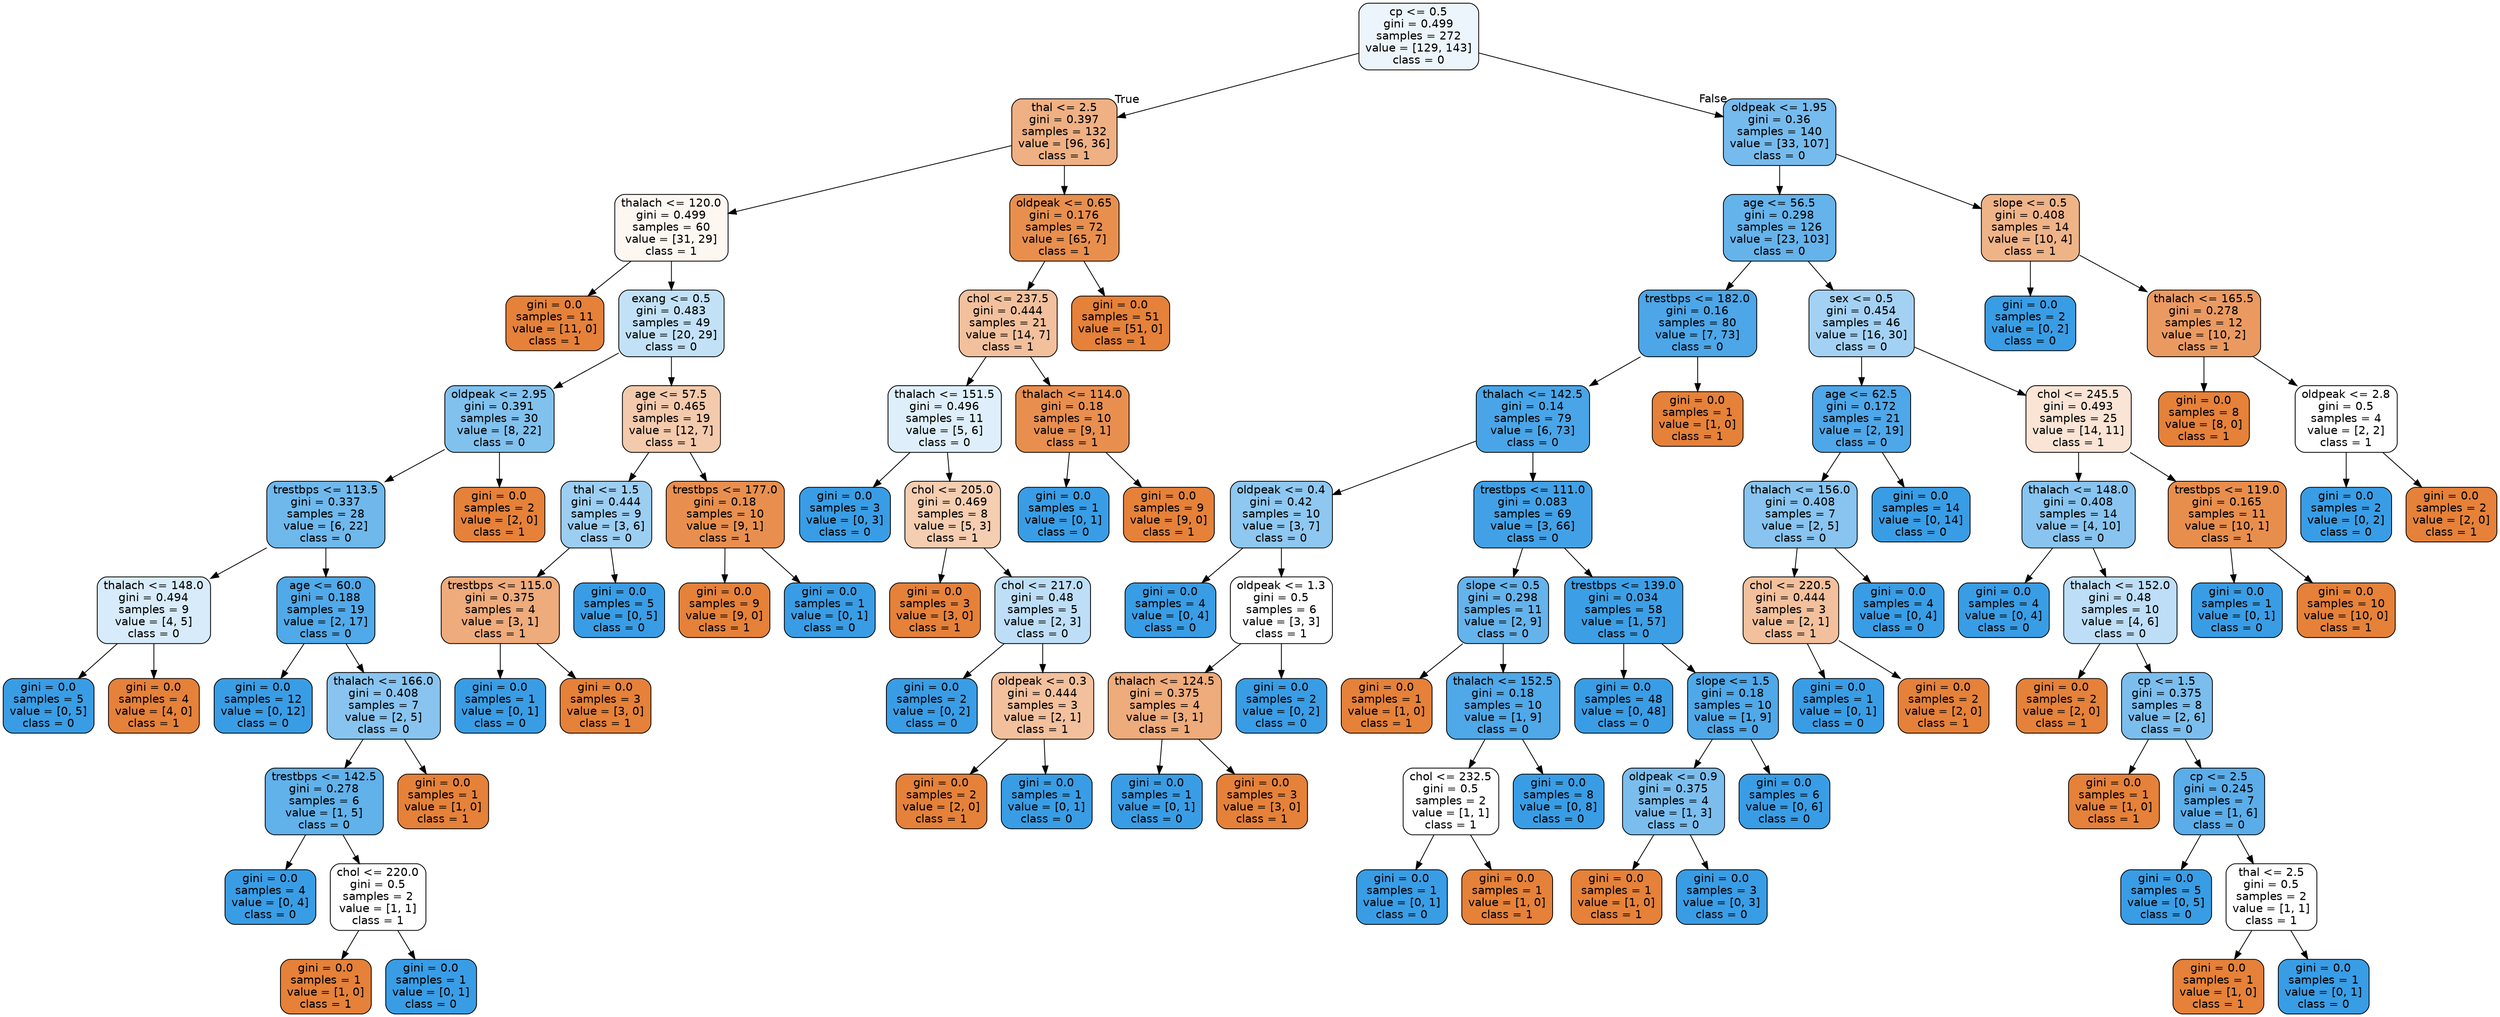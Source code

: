 digraph Tree {
node [shape=box, style="filled, rounded", color="black", fontname="helvetica"] ;
edge [fontname="helvetica"] ;
0 [label="cp <= 0.5\ngini = 0.499\nsamples = 272\nvalue = [129, 143]\nclass = 0", fillcolor="#ecf5fc"] ;
1 [label="thal <= 2.5\ngini = 0.397\nsamples = 132\nvalue = [96, 36]\nclass = 1", fillcolor="#efb083"] ;
0 -> 1 [labeldistance=2.5, labelangle=45, headlabel="True"] ;
2 [label="thalach <= 120.0\ngini = 0.499\nsamples = 60\nvalue = [31, 29]\nclass = 1", fillcolor="#fdf7f2"] ;
1 -> 2 ;
3 [label="gini = 0.0\nsamples = 11\nvalue = [11, 0]\nclass = 1", fillcolor="#e58139"] ;
2 -> 3 ;
4 [label="exang <= 0.5\ngini = 0.483\nsamples = 49\nvalue = [20, 29]\nclass = 0", fillcolor="#c2e1f7"] ;
2 -> 4 ;
5 [label="oldpeak <= 2.95\ngini = 0.391\nsamples = 30\nvalue = [8, 22]\nclass = 0", fillcolor="#81c1ee"] ;
4 -> 5 ;
6 [label="trestbps <= 113.5\ngini = 0.337\nsamples = 28\nvalue = [6, 22]\nclass = 0", fillcolor="#6fb8ec"] ;
5 -> 6 ;
7 [label="thalach <= 148.0\ngini = 0.494\nsamples = 9\nvalue = [4, 5]\nclass = 0", fillcolor="#d7ebfa"] ;
6 -> 7 ;
8 [label="gini = 0.0\nsamples = 5\nvalue = [0, 5]\nclass = 0", fillcolor="#399de5"] ;
7 -> 8 ;
9 [label="gini = 0.0\nsamples = 4\nvalue = [4, 0]\nclass = 1", fillcolor="#e58139"] ;
7 -> 9 ;
10 [label="age <= 60.0\ngini = 0.188\nsamples = 19\nvalue = [2, 17]\nclass = 0", fillcolor="#50a9e8"] ;
6 -> 10 ;
11 [label="gini = 0.0\nsamples = 12\nvalue = [0, 12]\nclass = 0", fillcolor="#399de5"] ;
10 -> 11 ;
12 [label="thalach <= 166.0\ngini = 0.408\nsamples = 7\nvalue = [2, 5]\nclass = 0", fillcolor="#88c4ef"] ;
10 -> 12 ;
13 [label="trestbps <= 142.5\ngini = 0.278\nsamples = 6\nvalue = [1, 5]\nclass = 0", fillcolor="#61b1ea"] ;
12 -> 13 ;
14 [label="gini = 0.0\nsamples = 4\nvalue = [0, 4]\nclass = 0", fillcolor="#399de5"] ;
13 -> 14 ;
15 [label="chol <= 220.0\ngini = 0.5\nsamples = 2\nvalue = [1, 1]\nclass = 1", fillcolor="#ffffff"] ;
13 -> 15 ;
16 [label="gini = 0.0\nsamples = 1\nvalue = [1, 0]\nclass = 1", fillcolor="#e58139"] ;
15 -> 16 ;
17 [label="gini = 0.0\nsamples = 1\nvalue = [0, 1]\nclass = 0", fillcolor="#399de5"] ;
15 -> 17 ;
18 [label="gini = 0.0\nsamples = 1\nvalue = [1, 0]\nclass = 1", fillcolor="#e58139"] ;
12 -> 18 ;
19 [label="gini = 0.0\nsamples = 2\nvalue = [2, 0]\nclass = 1", fillcolor="#e58139"] ;
5 -> 19 ;
20 [label="age <= 57.5\ngini = 0.465\nsamples = 19\nvalue = [12, 7]\nclass = 1", fillcolor="#f4caac"] ;
4 -> 20 ;
21 [label="thal <= 1.5\ngini = 0.444\nsamples = 9\nvalue = [3, 6]\nclass = 0", fillcolor="#9ccef2"] ;
20 -> 21 ;
22 [label="trestbps <= 115.0\ngini = 0.375\nsamples = 4\nvalue = [3, 1]\nclass = 1", fillcolor="#eeab7b"] ;
21 -> 22 ;
23 [label="gini = 0.0\nsamples = 1\nvalue = [0, 1]\nclass = 0", fillcolor="#399de5"] ;
22 -> 23 ;
24 [label="gini = 0.0\nsamples = 3\nvalue = [3, 0]\nclass = 1", fillcolor="#e58139"] ;
22 -> 24 ;
25 [label="gini = 0.0\nsamples = 5\nvalue = [0, 5]\nclass = 0", fillcolor="#399de5"] ;
21 -> 25 ;
26 [label="trestbps <= 177.0\ngini = 0.18\nsamples = 10\nvalue = [9, 1]\nclass = 1", fillcolor="#e88f4f"] ;
20 -> 26 ;
27 [label="gini = 0.0\nsamples = 9\nvalue = [9, 0]\nclass = 1", fillcolor="#e58139"] ;
26 -> 27 ;
28 [label="gini = 0.0\nsamples = 1\nvalue = [0, 1]\nclass = 0", fillcolor="#399de5"] ;
26 -> 28 ;
29 [label="oldpeak <= 0.65\ngini = 0.176\nsamples = 72\nvalue = [65, 7]\nclass = 1", fillcolor="#e88f4e"] ;
1 -> 29 ;
30 [label="chol <= 237.5\ngini = 0.444\nsamples = 21\nvalue = [14, 7]\nclass = 1", fillcolor="#f2c09c"] ;
29 -> 30 ;
31 [label="thalach <= 151.5\ngini = 0.496\nsamples = 11\nvalue = [5, 6]\nclass = 0", fillcolor="#deeffb"] ;
30 -> 31 ;
32 [label="gini = 0.0\nsamples = 3\nvalue = [0, 3]\nclass = 0", fillcolor="#399de5"] ;
31 -> 32 ;
33 [label="chol <= 205.0\ngini = 0.469\nsamples = 8\nvalue = [5, 3]\nclass = 1", fillcolor="#f5cdb0"] ;
31 -> 33 ;
34 [label="gini = 0.0\nsamples = 3\nvalue = [3, 0]\nclass = 1", fillcolor="#e58139"] ;
33 -> 34 ;
35 [label="chol <= 217.0\ngini = 0.48\nsamples = 5\nvalue = [2, 3]\nclass = 0", fillcolor="#bddef6"] ;
33 -> 35 ;
36 [label="gini = 0.0\nsamples = 2\nvalue = [0, 2]\nclass = 0", fillcolor="#399de5"] ;
35 -> 36 ;
37 [label="oldpeak <= 0.3\ngini = 0.444\nsamples = 3\nvalue = [2, 1]\nclass = 1", fillcolor="#f2c09c"] ;
35 -> 37 ;
38 [label="gini = 0.0\nsamples = 2\nvalue = [2, 0]\nclass = 1", fillcolor="#e58139"] ;
37 -> 38 ;
39 [label="gini = 0.0\nsamples = 1\nvalue = [0, 1]\nclass = 0", fillcolor="#399de5"] ;
37 -> 39 ;
40 [label="thalach <= 114.0\ngini = 0.18\nsamples = 10\nvalue = [9, 1]\nclass = 1", fillcolor="#e88f4f"] ;
30 -> 40 ;
41 [label="gini = 0.0\nsamples = 1\nvalue = [0, 1]\nclass = 0", fillcolor="#399de5"] ;
40 -> 41 ;
42 [label="gini = 0.0\nsamples = 9\nvalue = [9, 0]\nclass = 1", fillcolor="#e58139"] ;
40 -> 42 ;
43 [label="gini = 0.0\nsamples = 51\nvalue = [51, 0]\nclass = 1", fillcolor="#e58139"] ;
29 -> 43 ;
44 [label="oldpeak <= 1.95\ngini = 0.36\nsamples = 140\nvalue = [33, 107]\nclass = 0", fillcolor="#76bbed"] ;
0 -> 44 [labeldistance=2.5, labelangle=-45, headlabel="False"] ;
45 [label="age <= 56.5\ngini = 0.298\nsamples = 126\nvalue = [23, 103]\nclass = 0", fillcolor="#65b3eb"] ;
44 -> 45 ;
46 [label="trestbps <= 182.0\ngini = 0.16\nsamples = 80\nvalue = [7, 73]\nclass = 0", fillcolor="#4ca6e7"] ;
45 -> 46 ;
47 [label="thalach <= 142.5\ngini = 0.14\nsamples = 79\nvalue = [6, 73]\nclass = 0", fillcolor="#49a5e7"] ;
46 -> 47 ;
48 [label="oldpeak <= 0.4\ngini = 0.42\nsamples = 10\nvalue = [3, 7]\nclass = 0", fillcolor="#8ec7f0"] ;
47 -> 48 ;
49 [label="gini = 0.0\nsamples = 4\nvalue = [0, 4]\nclass = 0", fillcolor="#399de5"] ;
48 -> 49 ;
50 [label="oldpeak <= 1.3\ngini = 0.5\nsamples = 6\nvalue = [3, 3]\nclass = 1", fillcolor="#ffffff"] ;
48 -> 50 ;
51 [label="thalach <= 124.5\ngini = 0.375\nsamples = 4\nvalue = [3, 1]\nclass = 1", fillcolor="#eeab7b"] ;
50 -> 51 ;
52 [label="gini = 0.0\nsamples = 1\nvalue = [0, 1]\nclass = 0", fillcolor="#399de5"] ;
51 -> 52 ;
53 [label="gini = 0.0\nsamples = 3\nvalue = [3, 0]\nclass = 1", fillcolor="#e58139"] ;
51 -> 53 ;
54 [label="gini = 0.0\nsamples = 2\nvalue = [0, 2]\nclass = 0", fillcolor="#399de5"] ;
50 -> 54 ;
55 [label="trestbps <= 111.0\ngini = 0.083\nsamples = 69\nvalue = [3, 66]\nclass = 0", fillcolor="#42a1e6"] ;
47 -> 55 ;
56 [label="slope <= 0.5\ngini = 0.298\nsamples = 11\nvalue = [2, 9]\nclass = 0", fillcolor="#65b3eb"] ;
55 -> 56 ;
57 [label="gini = 0.0\nsamples = 1\nvalue = [1, 0]\nclass = 1", fillcolor="#e58139"] ;
56 -> 57 ;
58 [label="thalach <= 152.5\ngini = 0.18\nsamples = 10\nvalue = [1, 9]\nclass = 0", fillcolor="#4fa8e8"] ;
56 -> 58 ;
59 [label="chol <= 232.5\ngini = 0.5\nsamples = 2\nvalue = [1, 1]\nclass = 1", fillcolor="#ffffff"] ;
58 -> 59 ;
60 [label="gini = 0.0\nsamples = 1\nvalue = [0, 1]\nclass = 0", fillcolor="#399de5"] ;
59 -> 60 ;
61 [label="gini = 0.0\nsamples = 1\nvalue = [1, 0]\nclass = 1", fillcolor="#e58139"] ;
59 -> 61 ;
62 [label="gini = 0.0\nsamples = 8\nvalue = [0, 8]\nclass = 0", fillcolor="#399de5"] ;
58 -> 62 ;
63 [label="trestbps <= 139.0\ngini = 0.034\nsamples = 58\nvalue = [1, 57]\nclass = 0", fillcolor="#3c9fe5"] ;
55 -> 63 ;
64 [label="gini = 0.0\nsamples = 48\nvalue = [0, 48]\nclass = 0", fillcolor="#399de5"] ;
63 -> 64 ;
65 [label="slope <= 1.5\ngini = 0.18\nsamples = 10\nvalue = [1, 9]\nclass = 0", fillcolor="#4fa8e8"] ;
63 -> 65 ;
66 [label="oldpeak <= 0.9\ngini = 0.375\nsamples = 4\nvalue = [1, 3]\nclass = 0", fillcolor="#7bbeee"] ;
65 -> 66 ;
67 [label="gini = 0.0\nsamples = 1\nvalue = [1, 0]\nclass = 1", fillcolor="#e58139"] ;
66 -> 67 ;
68 [label="gini = 0.0\nsamples = 3\nvalue = [0, 3]\nclass = 0", fillcolor="#399de5"] ;
66 -> 68 ;
69 [label="gini = 0.0\nsamples = 6\nvalue = [0, 6]\nclass = 0", fillcolor="#399de5"] ;
65 -> 69 ;
70 [label="gini = 0.0\nsamples = 1\nvalue = [1, 0]\nclass = 1", fillcolor="#e58139"] ;
46 -> 70 ;
71 [label="sex <= 0.5\ngini = 0.454\nsamples = 46\nvalue = [16, 30]\nclass = 0", fillcolor="#a3d1f3"] ;
45 -> 71 ;
72 [label="age <= 62.5\ngini = 0.172\nsamples = 21\nvalue = [2, 19]\nclass = 0", fillcolor="#4ea7e8"] ;
71 -> 72 ;
73 [label="thalach <= 156.0\ngini = 0.408\nsamples = 7\nvalue = [2, 5]\nclass = 0", fillcolor="#88c4ef"] ;
72 -> 73 ;
74 [label="chol <= 220.5\ngini = 0.444\nsamples = 3\nvalue = [2, 1]\nclass = 1", fillcolor="#f2c09c"] ;
73 -> 74 ;
75 [label="gini = 0.0\nsamples = 1\nvalue = [0, 1]\nclass = 0", fillcolor="#399de5"] ;
74 -> 75 ;
76 [label="gini = 0.0\nsamples = 2\nvalue = [2, 0]\nclass = 1", fillcolor="#e58139"] ;
74 -> 76 ;
77 [label="gini = 0.0\nsamples = 4\nvalue = [0, 4]\nclass = 0", fillcolor="#399de5"] ;
73 -> 77 ;
78 [label="gini = 0.0\nsamples = 14\nvalue = [0, 14]\nclass = 0", fillcolor="#399de5"] ;
72 -> 78 ;
79 [label="chol <= 245.5\ngini = 0.493\nsamples = 25\nvalue = [14, 11]\nclass = 1", fillcolor="#f9e4d5"] ;
71 -> 79 ;
80 [label="thalach <= 148.0\ngini = 0.408\nsamples = 14\nvalue = [4, 10]\nclass = 0", fillcolor="#88c4ef"] ;
79 -> 80 ;
81 [label="gini = 0.0\nsamples = 4\nvalue = [0, 4]\nclass = 0", fillcolor="#399de5"] ;
80 -> 81 ;
82 [label="thalach <= 152.0\ngini = 0.48\nsamples = 10\nvalue = [4, 6]\nclass = 0", fillcolor="#bddef6"] ;
80 -> 82 ;
83 [label="gini = 0.0\nsamples = 2\nvalue = [2, 0]\nclass = 1", fillcolor="#e58139"] ;
82 -> 83 ;
84 [label="cp <= 1.5\ngini = 0.375\nsamples = 8\nvalue = [2, 6]\nclass = 0", fillcolor="#7bbeee"] ;
82 -> 84 ;
85 [label="gini = 0.0\nsamples = 1\nvalue = [1, 0]\nclass = 1", fillcolor="#e58139"] ;
84 -> 85 ;
86 [label="cp <= 2.5\ngini = 0.245\nsamples = 7\nvalue = [1, 6]\nclass = 0", fillcolor="#5aade9"] ;
84 -> 86 ;
87 [label="gini = 0.0\nsamples = 5\nvalue = [0, 5]\nclass = 0", fillcolor="#399de5"] ;
86 -> 87 ;
88 [label="thal <= 2.5\ngini = 0.5\nsamples = 2\nvalue = [1, 1]\nclass = 1", fillcolor="#ffffff"] ;
86 -> 88 ;
89 [label="gini = 0.0\nsamples = 1\nvalue = [1, 0]\nclass = 1", fillcolor="#e58139"] ;
88 -> 89 ;
90 [label="gini = 0.0\nsamples = 1\nvalue = [0, 1]\nclass = 0", fillcolor="#399de5"] ;
88 -> 90 ;
91 [label="trestbps <= 119.0\ngini = 0.165\nsamples = 11\nvalue = [10, 1]\nclass = 1", fillcolor="#e88e4d"] ;
79 -> 91 ;
92 [label="gini = 0.0\nsamples = 1\nvalue = [0, 1]\nclass = 0", fillcolor="#399de5"] ;
91 -> 92 ;
93 [label="gini = 0.0\nsamples = 10\nvalue = [10, 0]\nclass = 1", fillcolor="#e58139"] ;
91 -> 93 ;
94 [label="slope <= 0.5\ngini = 0.408\nsamples = 14\nvalue = [10, 4]\nclass = 1", fillcolor="#efb388"] ;
44 -> 94 ;
95 [label="gini = 0.0\nsamples = 2\nvalue = [0, 2]\nclass = 0", fillcolor="#399de5"] ;
94 -> 95 ;
96 [label="thalach <= 165.5\ngini = 0.278\nsamples = 12\nvalue = [10, 2]\nclass = 1", fillcolor="#ea9a61"] ;
94 -> 96 ;
97 [label="gini = 0.0\nsamples = 8\nvalue = [8, 0]\nclass = 1", fillcolor="#e58139"] ;
96 -> 97 ;
98 [label="oldpeak <= 2.8\ngini = 0.5\nsamples = 4\nvalue = [2, 2]\nclass = 1", fillcolor="#ffffff"] ;
96 -> 98 ;
99 [label="gini = 0.0\nsamples = 2\nvalue = [0, 2]\nclass = 0", fillcolor="#399de5"] ;
98 -> 99 ;
100 [label="gini = 0.0\nsamples = 2\nvalue = [2, 0]\nclass = 1", fillcolor="#e58139"] ;
98 -> 100 ;
}